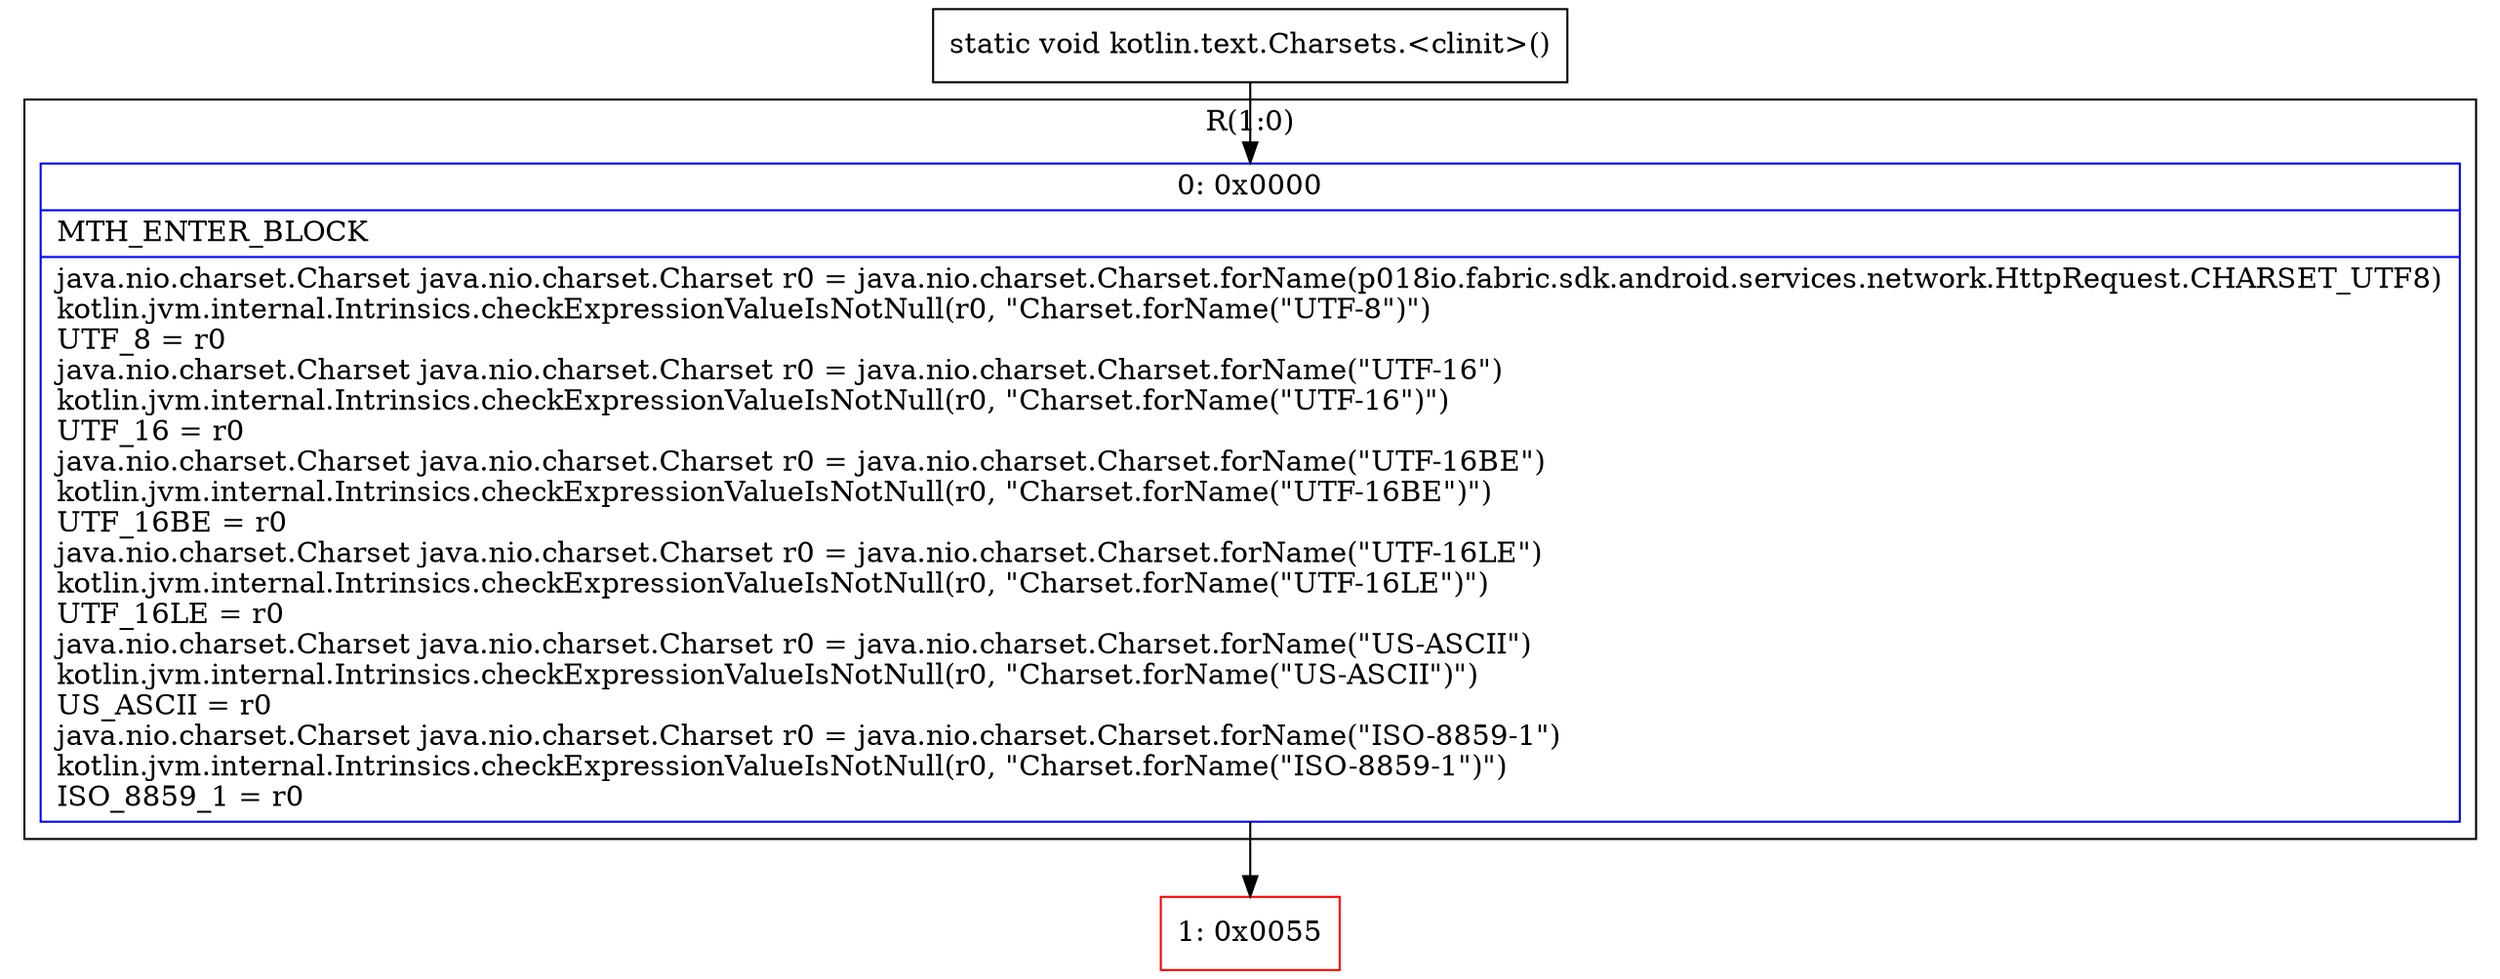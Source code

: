 digraph "CFG forkotlin.text.Charsets.\<clinit\>()V" {
subgraph cluster_Region_642419422 {
label = "R(1:0)";
node [shape=record,color=blue];
Node_0 [shape=record,label="{0\:\ 0x0000|MTH_ENTER_BLOCK\l|java.nio.charset.Charset java.nio.charset.Charset r0 = java.nio.charset.Charset.forName(p018io.fabric.sdk.android.services.network.HttpRequest.CHARSET_UTF8)\lkotlin.jvm.internal.Intrinsics.checkExpressionValueIsNotNull(r0, \"Charset.forName(\"UTF\-8\")\")\lUTF_8 = r0\ljava.nio.charset.Charset java.nio.charset.Charset r0 = java.nio.charset.Charset.forName(\"UTF\-16\")\lkotlin.jvm.internal.Intrinsics.checkExpressionValueIsNotNull(r0, \"Charset.forName(\"UTF\-16\")\")\lUTF_16 = r0\ljava.nio.charset.Charset java.nio.charset.Charset r0 = java.nio.charset.Charset.forName(\"UTF\-16BE\")\lkotlin.jvm.internal.Intrinsics.checkExpressionValueIsNotNull(r0, \"Charset.forName(\"UTF\-16BE\")\")\lUTF_16BE = r0\ljava.nio.charset.Charset java.nio.charset.Charset r0 = java.nio.charset.Charset.forName(\"UTF\-16LE\")\lkotlin.jvm.internal.Intrinsics.checkExpressionValueIsNotNull(r0, \"Charset.forName(\"UTF\-16LE\")\")\lUTF_16LE = r0\ljava.nio.charset.Charset java.nio.charset.Charset r0 = java.nio.charset.Charset.forName(\"US\-ASCII\")\lkotlin.jvm.internal.Intrinsics.checkExpressionValueIsNotNull(r0, \"Charset.forName(\"US\-ASCII\")\")\lUS_ASCII = r0\ljava.nio.charset.Charset java.nio.charset.Charset r0 = java.nio.charset.Charset.forName(\"ISO\-8859\-1\")\lkotlin.jvm.internal.Intrinsics.checkExpressionValueIsNotNull(r0, \"Charset.forName(\"ISO\-8859\-1\")\")\lISO_8859_1 = r0\l}"];
}
Node_1 [shape=record,color=red,label="{1\:\ 0x0055}"];
MethodNode[shape=record,label="{static void kotlin.text.Charsets.\<clinit\>() }"];
MethodNode -> Node_0;
Node_0 -> Node_1;
}

